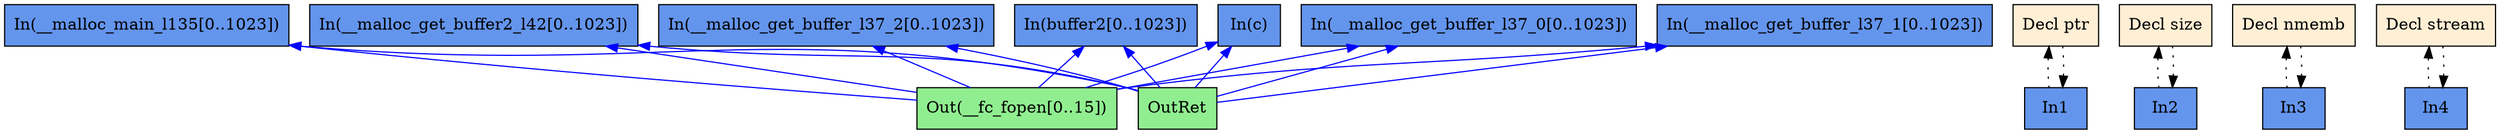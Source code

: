 digraph G {
  rankdir=TB;
  node [style="filled", ];
  64 [label="In(__malloc_get_buffer2_l42[0..1023])", fillcolor="#6495ED",
      shape=box, ];
  65 [label="In(__malloc_get_buffer_l37_2[0..1023])", fillcolor="#6495ED",
      shape=box, ];
  49 [label="Decl ptr", fillcolor="#FFEFD5", shape=box, ];
  50 [label="In1", fillcolor="#6495ED", shape=box, ];
  51 [label="Decl size", fillcolor="#FFEFD5", shape=box, ];
  52 [label="In2", fillcolor="#6495ED", shape=box, ];
  53 [label="Decl nmemb", fillcolor="#FFEFD5", shape=box, ];
  54 [label="In3", fillcolor="#6495ED", shape=box, ];
  55 [label="Decl stream", fillcolor="#FFEFD5", shape=box, ];
  56 [label="In4", fillcolor="#6495ED", shape=box, ];
  57 [label="Out(__fc_fopen[0..15])", fillcolor="#90EE90", shape=box, ];
  58 [label="OutRet", fillcolor="#90EE90", shape=box, ];
  59 [label="In(buffer2[0..1023])", fillcolor="#6495ED", shape=box, ];
  60 [label="In(c)", fillcolor="#6495ED", shape=box, ];
  61 [label="In(__malloc_get_buffer_l37_0[0..1023])", fillcolor="#6495ED",
      shape=box, ];
  62 [label="In(__malloc_get_buffer_l37_1[0..1023])", fillcolor="#6495ED",
      shape=box, ];
  63 [label="In(__malloc_main_l135[0..1023])", fillcolor="#6495ED",
      shape=box, ];
  
  
  edge [dir=back, ];
  50 -> 49 [color="#000000", style="dotted", ];
  49 -> 50 [color="#000000", style="dotted", ];
  52 -> 51 [color="#000000", style="dotted", ];
  51 -> 52 [color="#000000", style="dotted", ];
  54 -> 53 [color="#000000", style="dotted", ];
  53 -> 54 [color="#000000", style="dotted", ];
  56 -> 55 [color="#000000", style="dotted", ];
  55 -> 56 [color="#000000", style="dotted", ];
  59 -> 57 [color="#0000FF", ];
  60 -> 57 [color="#0000FF", ];
  61 -> 57 [color="#0000FF", ];
  62 -> 57 [color="#0000FF", ];
  63 -> 57 [color="#0000FF", ];
  64 -> 57 [color="#0000FF", ];
  65 -> 57 [color="#0000FF", ];
  59 -> 58 [color="#0000FF", ];
  60 -> 58 [color="#0000FF", ];
  61 -> 58 [color="#0000FF", ];
  62 -> 58 [color="#0000FF", ];
  63 -> 58 [color="#0000FF", ];
  64 -> 58 [color="#0000FF", ];
  65 -> 58 [color="#0000FF", ];
  
  }
